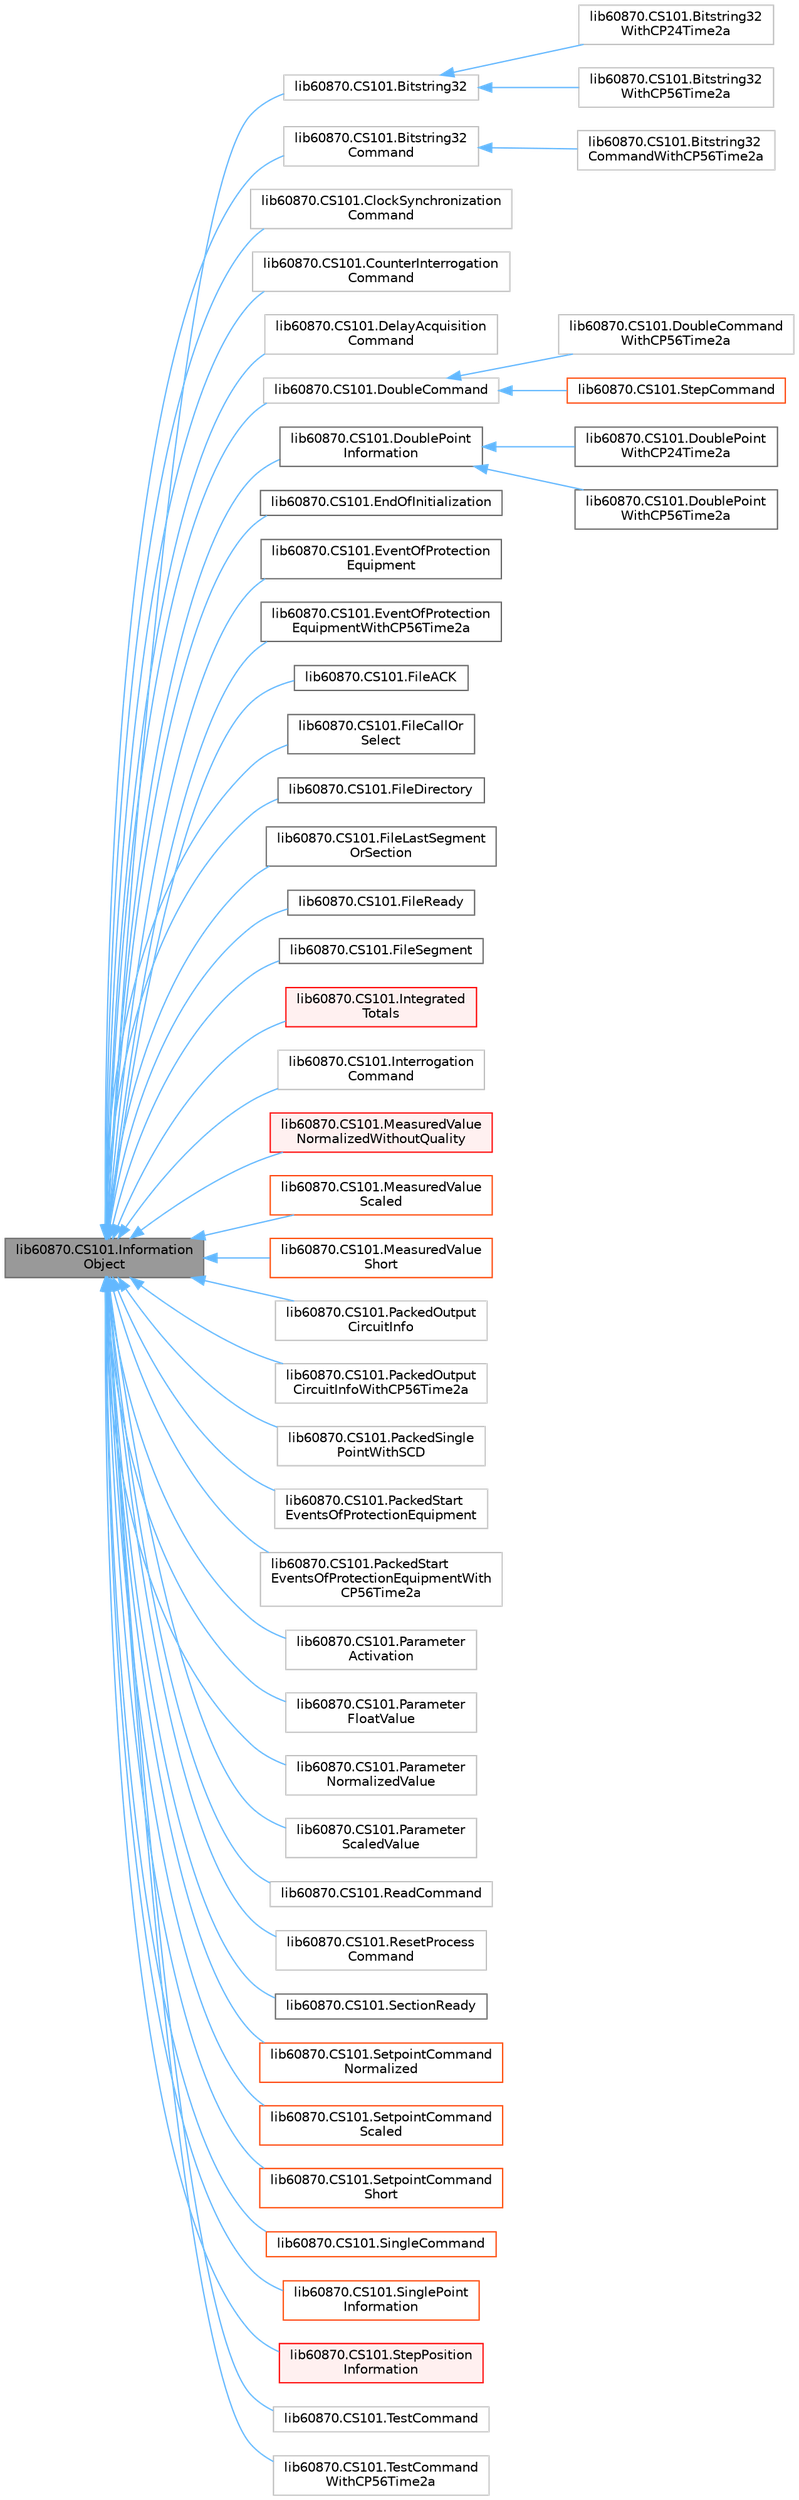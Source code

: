 digraph "lib60870.CS101.InformationObject"
{
 // LATEX_PDF_SIZE
  bgcolor="transparent";
  edge [fontname=Helvetica,fontsize=10,labelfontname=Helvetica,labelfontsize=10];
  node [fontname=Helvetica,fontsize=10,shape=box,height=0.2,width=0.4];
  rankdir="LR";
  Node1 [id="Node000001",label="lib60870.CS101.Information\lObject",height=0.2,width=0.4,color="gray40", fillcolor="grey60", style="filled", fontcolor="black",tooltip=" "];
  Node1 -> Node2 [id="edge1_Node000001_Node000002",dir="back",color="steelblue1",style="solid",tooltip=" "];
  Node2 [id="Node000002",label="lib60870.CS101.Bitstring32",height=0.2,width=0.4,color="grey75", fillcolor="white", style="filled",URL="$classlib60870_1_1_c_s101_1_1_bitstring32.html",tooltip=" "];
  Node2 -> Node3 [id="edge2_Node000002_Node000003",dir="back",color="steelblue1",style="solid",tooltip=" "];
  Node3 [id="Node000003",label="lib60870.CS101.Bitstring32\lWithCP24Time2a",height=0.2,width=0.4,color="grey75", fillcolor="white", style="filled",URL="$classlib60870_1_1_c_s101_1_1_bitstring32_with_c_p24_time2a.html",tooltip=" "];
  Node2 -> Node4 [id="edge3_Node000002_Node000004",dir="back",color="steelblue1",style="solid",tooltip=" "];
  Node4 [id="Node000004",label="lib60870.CS101.Bitstring32\lWithCP56Time2a",height=0.2,width=0.4,color="grey75", fillcolor="white", style="filled",URL="$classlib60870_1_1_c_s101_1_1_bitstring32_with_c_p56_time2a.html",tooltip=" "];
  Node1 -> Node5 [id="edge4_Node000001_Node000005",dir="back",color="steelblue1",style="solid",tooltip=" "];
  Node5 [id="Node000005",label="lib60870.CS101.Bitstring32\lCommand",height=0.2,width=0.4,color="grey75", fillcolor="white", style="filled",URL="$classlib60870_1_1_c_s101_1_1_bitstring32_command.html",tooltip=" "];
  Node5 -> Node6 [id="edge5_Node000005_Node000006",dir="back",color="steelblue1",style="solid",tooltip=" "];
  Node6 [id="Node000006",label="lib60870.CS101.Bitstring32\lCommandWithCP56Time2a",height=0.2,width=0.4,color="grey75", fillcolor="white", style="filled",URL="$classlib60870_1_1_c_s101_1_1_bitstring32_command_with_c_p56_time2a.html",tooltip=" "];
  Node1 -> Node7 [id="edge6_Node000001_Node000007",dir="back",color="steelblue1",style="solid",tooltip=" "];
  Node7 [id="Node000007",label="lib60870.CS101.ClockSynchronization\lCommand",height=0.2,width=0.4,color="grey75", fillcolor="white", style="filled",URL="$classlib60870_1_1_c_s101_1_1_clock_synchronization_command.html",tooltip=" "];
  Node1 -> Node8 [id="edge7_Node000001_Node000008",dir="back",color="steelblue1",style="solid",tooltip=" "];
  Node8 [id="Node000008",label="lib60870.CS101.CounterInterrogation\lCommand",height=0.2,width=0.4,color="grey75", fillcolor="white", style="filled",URL="$classlib60870_1_1_c_s101_1_1_counter_interrogation_command.html",tooltip=" "];
  Node1 -> Node9 [id="edge8_Node000001_Node000009",dir="back",color="steelblue1",style="solid",tooltip=" "];
  Node9 [id="Node000009",label="lib60870.CS101.DelayAcquisition\lCommand",height=0.2,width=0.4,color="grey75", fillcolor="white", style="filled",URL="$classlib60870_1_1_c_s101_1_1_delay_acquisition_command.html",tooltip=" "];
  Node1 -> Node10 [id="edge9_Node000001_Node000010",dir="back",color="steelblue1",style="solid",tooltip=" "];
  Node10 [id="Node000010",label="lib60870.CS101.DoubleCommand",height=0.2,width=0.4,color="grey75", fillcolor="white", style="filled",URL="$classlib60870_1_1_c_s101_1_1_double_command.html",tooltip=" "];
  Node10 -> Node11 [id="edge10_Node000010_Node000011",dir="back",color="steelblue1",style="solid",tooltip=" "];
  Node11 [id="Node000011",label="lib60870.CS101.DoubleCommand\lWithCP56Time2a",height=0.2,width=0.4,color="grey75", fillcolor="white", style="filled",URL="$classlib60870_1_1_c_s101_1_1_double_command_with_c_p56_time2a.html",tooltip=" "];
  Node10 -> Node12 [id="edge11_Node000010_Node000012",dir="back",color="steelblue1",style="solid",tooltip=" "];
  Node12 [id="Node000012",label="lib60870.CS101.StepCommand",height=0.2,width=0.4,color="orangered", fillcolor="white", style="filled",URL="$classlib60870_1_1_c_s101_1_1_step_command.html",tooltip=" "];
  Node1 -> Node14 [id="edge12_Node000001_Node000014",dir="back",color="steelblue1",style="solid",tooltip=" "];
  Node14 [id="Node000014",label="lib60870.CS101.DoublePoint\lInformation",height=0.2,width=0.4,color="gray40", fillcolor="white", style="filled",URL="$classlib60870_1_1_c_s101_1_1_double_point_information.html",tooltip="Double point information object (M_DP_NA_1)"];
  Node14 -> Node15 [id="edge13_Node000014_Node000015",dir="back",color="steelblue1",style="solid",tooltip=" "];
  Node15 [id="Node000015",label="lib60870.CS101.DoublePoint\lWithCP24Time2a",height=0.2,width=0.4,color="gray40", fillcolor="white", style="filled",URL="$classlib60870_1_1_c_s101_1_1_double_point_with_c_p24_time2a.html",tooltip="Double point information object with CP24Time2a time tag (M_DP_TA_1)"];
  Node14 -> Node16 [id="edge14_Node000014_Node000016",dir="back",color="steelblue1",style="solid",tooltip=" "];
  Node16 [id="Node000016",label="lib60870.CS101.DoublePoint\lWithCP56Time2a",height=0.2,width=0.4,color="gray40", fillcolor="white", style="filled",URL="$classlib60870_1_1_c_s101_1_1_double_point_with_c_p56_time2a.html",tooltip="Double point information object with CP56Time2a time tag (M_DP_TB_1)"];
  Node1 -> Node17 [id="edge15_Node000001_Node000017",dir="back",color="steelblue1",style="solid",tooltip=" "];
  Node17 [id="Node000017",label="lib60870.CS101.EndOfInitialization",height=0.2,width=0.4,color="gray40", fillcolor="white", style="filled",URL="$classlib60870_1_1_c_s101_1_1_end_of_initialization.html",tooltip="End of initialization information object (M_EI_NA_1)"];
  Node1 -> Node18 [id="edge16_Node000001_Node000018",dir="back",color="steelblue1",style="solid",tooltip=" "];
  Node18 [id="Node000018",label="lib60870.CS101.EventOfProtection\lEquipment",height=0.2,width=0.4,color="gray40", fillcolor="white", style="filled",URL="$classlib60870_1_1_c_s101_1_1_event_of_protection_equipment.html",tooltip="Event of protection equipment information object (M_EP_TA_1)"];
  Node1 -> Node19 [id="edge17_Node000001_Node000019",dir="back",color="steelblue1",style="solid",tooltip=" "];
  Node19 [id="Node000019",label="lib60870.CS101.EventOfProtection\lEquipmentWithCP56Time2a",height=0.2,width=0.4,color="gray40", fillcolor="white", style="filled",URL="$classlib60870_1_1_c_s101_1_1_event_of_protection_equipment_with_c_p56_time2a.html",tooltip="Event of protection equipment information object with CP56Time2a time tag (M_EP_TD_1)"];
  Node1 -> Node20 [id="edge18_Node000001_Node000020",dir="back",color="steelblue1",style="solid",tooltip=" "];
  Node20 [id="Node000020",label="lib60870.CS101.FileACK",height=0.2,width=0.4,color="gray40", fillcolor="white", style="filled",URL="$classlib60870_1_1_c_s101_1_1_file_a_c_k.html",tooltip="ACK file/section - F_AF_NA_1 (124)"];
  Node1 -> Node21 [id="edge19_Node000001_Node000021",dir="back",color="steelblue1",style="solid",tooltip=" "];
  Node21 [id="Node000021",label="lib60870.CS101.FileCallOr\lSelect",height=0.2,width=0.4,color="gray40", fillcolor="white", style="filled",URL="$classlib60870_1_1_c_s101_1_1_file_call_or_select.html",tooltip="Call/Select directory/file/section - F_SC_NA_1 (122)"];
  Node1 -> Node22 [id="edge20_Node000001_Node000022",dir="back",color="steelblue1",style="solid",tooltip=" "];
  Node22 [id="Node000022",label="lib60870.CS101.FileDirectory",height=0.2,width=0.4,color="gray40", fillcolor="white", style="filled",URL="$classlib60870_1_1_c_s101_1_1_file_directory.html",tooltip="File directory - F_DR_TA_1 (126)"];
  Node1 -> Node23 [id="edge21_Node000001_Node000023",dir="back",color="steelblue1",style="solid",tooltip=" "];
  Node23 [id="Node000023",label="lib60870.CS101.FileLastSegment\lOrSection",height=0.2,width=0.4,color="gray40", fillcolor="white", style="filled",URL="$classlib60870_1_1_c_s101_1_1_file_last_segment_or_section.html",tooltip="Last segment/section - F_LS_NA_1 (123)"];
  Node1 -> Node24 [id="edge22_Node000001_Node000024",dir="back",color="steelblue1",style="solid",tooltip=" "];
  Node24 [id="Node000024",label="lib60870.CS101.FileReady",height=0.2,width=0.4,color="gray40", fillcolor="white", style="filled",URL="$classlib60870_1_1_c_s101_1_1_file_ready.html",tooltip="File ready - F_FR_NA_1 (120)"];
  Node1 -> Node25 [id="edge23_Node000001_Node000025",dir="back",color="steelblue1",style="solid",tooltip=" "];
  Node25 [id="Node000025",label="lib60870.CS101.FileSegment",height=0.2,width=0.4,color="gray40", fillcolor="white", style="filled",URL="$classlib60870_1_1_c_s101_1_1_file_segment.html",tooltip="File segment - F_SG_NA_1 (125)"];
  Node1 -> Node26 [id="edge24_Node000001_Node000026",dir="back",color="steelblue1",style="solid",tooltip=" "];
  Node26 [id="Node000026",label="lib60870.CS101.Integrated\lTotals",height=0.2,width=0.4,color="red", fillcolor="#FFF0F0", style="filled",URL="$classlib60870_1_1_c_s101_1_1_integrated_totals.html",tooltip="Integrated totals information object (M_IT_NA_1)"];
  Node1 -> Node29 [id="edge25_Node000001_Node000029",dir="back",color="steelblue1",style="solid",tooltip=" "];
  Node29 [id="Node000029",label="lib60870.CS101.Interrogation\lCommand",height=0.2,width=0.4,color="grey75", fillcolor="white", style="filled",URL="$classlib60870_1_1_c_s101_1_1_interrogation_command.html",tooltip=" "];
  Node1 -> Node30 [id="edge26_Node000001_Node000030",dir="back",color="steelblue1",style="solid",tooltip=" "];
  Node30 [id="Node000030",label="lib60870.CS101.MeasuredValue\lNormalizedWithoutQuality",height=0.2,width=0.4,color="red", fillcolor="#FFF0F0", style="filled",URL="$classlib60870_1_1_c_s101_1_1_measured_value_normalized_without_quality.html",tooltip="Measured value normalized without quality information object (M_ME_ND_1)"];
  Node1 -> Node34 [id="edge27_Node000001_Node000034",dir="back",color="steelblue1",style="solid",tooltip=" "];
  Node34 [id="Node000034",label="lib60870.CS101.MeasuredValue\lScaled",height=0.2,width=0.4,color="orangered", fillcolor="white", style="filled",URL="$classlib60870_1_1_c_s101_1_1_measured_value_scaled.html",tooltip=" "];
  Node1 -> Node37 [id="edge28_Node000001_Node000037",dir="back",color="steelblue1",style="solid",tooltip=" "];
  Node37 [id="Node000037",label="lib60870.CS101.MeasuredValue\lShort",height=0.2,width=0.4,color="orangered", fillcolor="white", style="filled",URL="$classlib60870_1_1_c_s101_1_1_measured_value_short.html",tooltip=" "];
  Node1 -> Node40 [id="edge29_Node000001_Node000040",dir="back",color="steelblue1",style="solid",tooltip=" "];
  Node40 [id="Node000040",label="lib60870.CS101.PackedOutput\lCircuitInfo",height=0.2,width=0.4,color="grey75", fillcolor="white", style="filled",URL="$classlib60870_1_1_c_s101_1_1_packed_output_circuit_info.html",tooltip=" "];
  Node1 -> Node41 [id="edge30_Node000001_Node000041",dir="back",color="steelblue1",style="solid",tooltip=" "];
  Node41 [id="Node000041",label="lib60870.CS101.PackedOutput\lCircuitInfoWithCP56Time2a",height=0.2,width=0.4,color="grey75", fillcolor="white", style="filled",URL="$classlib60870_1_1_c_s101_1_1_packed_output_circuit_info_with_c_p56_time2a.html",tooltip=" "];
  Node1 -> Node42 [id="edge31_Node000001_Node000042",dir="back",color="steelblue1",style="solid",tooltip=" "];
  Node42 [id="Node000042",label="lib60870.CS101.PackedSingle\lPointWithSCD",height=0.2,width=0.4,color="grey75", fillcolor="white", style="filled",URL="$classlib60870_1_1_c_s101_1_1_packed_single_point_with_s_c_d.html",tooltip=" "];
  Node1 -> Node43 [id="edge32_Node000001_Node000043",dir="back",color="steelblue1",style="solid",tooltip=" "];
  Node43 [id="Node000043",label="lib60870.CS101.PackedStart\lEventsOfProtectionEquipment",height=0.2,width=0.4,color="grey75", fillcolor="white", style="filled",URL="$classlib60870_1_1_c_s101_1_1_packed_start_events_of_protection_equipment.html",tooltip=" "];
  Node1 -> Node44 [id="edge33_Node000001_Node000044",dir="back",color="steelblue1",style="solid",tooltip=" "];
  Node44 [id="Node000044",label="lib60870.CS101.PackedStart\lEventsOfProtectionEquipmentWith\lCP56Time2a",height=0.2,width=0.4,color="grey75", fillcolor="white", style="filled",URL="$classlib60870_1_1_c_s101_1_1_packed_start_events_of_protection_equipment_with_c_p56_time2a.html",tooltip=" "];
  Node1 -> Node45 [id="edge34_Node000001_Node000045",dir="back",color="steelblue1",style="solid",tooltip=" "];
  Node45 [id="Node000045",label="lib60870.CS101.Parameter\lActivation",height=0.2,width=0.4,color="grey75", fillcolor="white", style="filled",URL="$classlib60870_1_1_c_s101_1_1_parameter_activation.html",tooltip=" "];
  Node1 -> Node46 [id="edge35_Node000001_Node000046",dir="back",color="steelblue1",style="solid",tooltip=" "];
  Node46 [id="Node000046",label="lib60870.CS101.Parameter\lFloatValue",height=0.2,width=0.4,color="grey75", fillcolor="white", style="filled",URL="$classlib60870_1_1_c_s101_1_1_parameter_float_value.html",tooltip=" "];
  Node1 -> Node47 [id="edge36_Node000001_Node000047",dir="back",color="steelblue1",style="solid",tooltip=" "];
  Node47 [id="Node000047",label="lib60870.CS101.Parameter\lNormalizedValue",height=0.2,width=0.4,color="grey75", fillcolor="white", style="filled",URL="$classlib60870_1_1_c_s101_1_1_parameter_normalized_value.html",tooltip=" "];
  Node1 -> Node48 [id="edge37_Node000001_Node000048",dir="back",color="steelblue1",style="solid",tooltip=" "];
  Node48 [id="Node000048",label="lib60870.CS101.Parameter\lScaledValue",height=0.2,width=0.4,color="grey75", fillcolor="white", style="filled",URL="$classlib60870_1_1_c_s101_1_1_parameter_scaled_value.html",tooltip=" "];
  Node1 -> Node49 [id="edge38_Node000001_Node000049",dir="back",color="steelblue1",style="solid",tooltip=" "];
  Node49 [id="Node000049",label="lib60870.CS101.ReadCommand",height=0.2,width=0.4,color="grey75", fillcolor="white", style="filled",URL="$classlib60870_1_1_c_s101_1_1_read_command.html",tooltip=" "];
  Node1 -> Node50 [id="edge39_Node000001_Node000050",dir="back",color="steelblue1",style="solid",tooltip=" "];
  Node50 [id="Node000050",label="lib60870.CS101.ResetProcess\lCommand",height=0.2,width=0.4,color="grey75", fillcolor="white", style="filled",URL="$classlib60870_1_1_c_s101_1_1_reset_process_command.html",tooltip=" "];
  Node1 -> Node51 [id="edge40_Node000001_Node000051",dir="back",color="steelblue1",style="solid",tooltip=" "];
  Node51 [id="Node000051",label="lib60870.CS101.SectionReady",height=0.2,width=0.4,color="gray40", fillcolor="white", style="filled",URL="$classlib60870_1_1_c_s101_1_1_section_ready.html",tooltip="Section ready - F_SR_NA_1 (121)"];
  Node1 -> Node52 [id="edge41_Node000001_Node000052",dir="back",color="steelblue1",style="solid",tooltip=" "];
  Node52 [id="Node000052",label="lib60870.CS101.SetpointCommand\lNormalized",height=0.2,width=0.4,color="orangered", fillcolor="white", style="filled",URL="$classlib60870_1_1_c_s101_1_1_setpoint_command_normalized.html",tooltip=" "];
  Node1 -> Node54 [id="edge42_Node000001_Node000054",dir="back",color="steelblue1",style="solid",tooltip=" "];
  Node54 [id="Node000054",label="lib60870.CS101.SetpointCommand\lScaled",height=0.2,width=0.4,color="orangered", fillcolor="white", style="filled",URL="$classlib60870_1_1_c_s101_1_1_setpoint_command_scaled.html",tooltip=" "];
  Node1 -> Node56 [id="edge43_Node000001_Node000056",dir="back",color="steelblue1",style="solid",tooltip=" "];
  Node56 [id="Node000056",label="lib60870.CS101.SetpointCommand\lShort",height=0.2,width=0.4,color="orangered", fillcolor="white", style="filled",URL="$classlib60870_1_1_c_s101_1_1_setpoint_command_short.html",tooltip=" "];
  Node1 -> Node58 [id="edge44_Node000001_Node000058",dir="back",color="steelblue1",style="solid",tooltip=" "];
  Node58 [id="Node000058",label="lib60870.CS101.SingleCommand",height=0.2,width=0.4,color="orangered", fillcolor="white", style="filled",URL="$classlib60870_1_1_c_s101_1_1_single_command.html",tooltip=" "];
  Node1 -> Node60 [id="edge45_Node000001_Node000060",dir="back",color="steelblue1",style="solid",tooltip=" "];
  Node60 [id="Node000060",label="lib60870.CS101.SinglePoint\lInformation",height=0.2,width=0.4,color="orangered", fillcolor="white", style="filled",URL="$classlib60870_1_1_c_s101_1_1_single_point_information.html",tooltip=" "];
  Node1 -> Node63 [id="edge46_Node000001_Node000063",dir="back",color="steelblue1",style="solid",tooltip=" "];
  Node63 [id="Node000063",label="lib60870.CS101.StepPosition\lInformation",height=0.2,width=0.4,color="red", fillcolor="#FFF0F0", style="filled",URL="$classlib60870_1_1_c_s101_1_1_step_position_information.html",tooltip="Step position information object (M_ST_NA_1)"];
  Node1 -> Node66 [id="edge47_Node000001_Node000066",dir="back",color="steelblue1",style="solid",tooltip=" "];
  Node66 [id="Node000066",label="lib60870.CS101.TestCommand",height=0.2,width=0.4,color="grey75", fillcolor="white", style="filled",URL="$classlib60870_1_1_c_s101_1_1_test_command.html",tooltip=" "];
  Node1 -> Node67 [id="edge48_Node000001_Node000067",dir="back",color="steelblue1",style="solid",tooltip=" "];
  Node67 [id="Node000067",label="lib60870.CS101.TestCommand\lWithCP56Time2a",height=0.2,width=0.4,color="grey75", fillcolor="white", style="filled",URL="$classlib60870_1_1_c_s101_1_1_test_command_with_c_p56_time2a.html",tooltip=" "];
}
